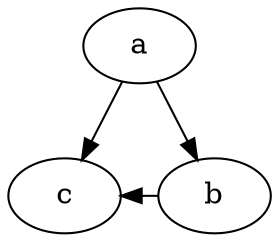 // digraph G {
//   graph [fontsize=24] //图
//   edge [fontsize=24 fontcolor = green] //线条
//   node [fontsize=24]  //节点
//   ranksep = 1.5 //线最短距离
//   nodesep = .25 //节点最短距离
//   edge [style="setlinewidth(4)"]
//   a -> b -> c[label = s]

//   a -> c -> d ->b
// }

// digraph G {
//   compound=true; nodesep=1.0;
//   subgraph cluster_A {
//     a -> b; a -> c;
//     label = A
//   }
//   subgraph cluster_B { 
//     d -> e; f -> e;
//     label = B
//   }
//   a -> e [ ltail=cluster_A, lhead=cluster_B ];
// }

digraph G {
    a  -> c;
    a  -> b;
    b  -> c [constraint = false];
  }